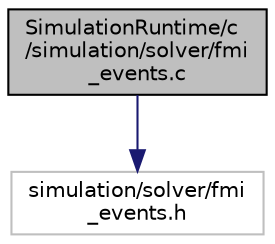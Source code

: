 digraph "SimulationRuntime/c/simulation/solver/fmi_events.c"
{
  edge [fontname="Helvetica",fontsize="10",labelfontname="Helvetica",labelfontsize="10"];
  node [fontname="Helvetica",fontsize="10",shape=record];
  Node0 [label="SimulationRuntime/c\l/simulation/solver/fmi\l_events.c",height=0.2,width=0.4,color="black", fillcolor="grey75", style="filled", fontcolor="black"];
  Node0 -> Node1 [color="midnightblue",fontsize="10",style="solid",fontname="Helvetica"];
  Node1 [label="simulation/solver/fmi\l_events.h",height=0.2,width=0.4,color="grey75", fillcolor="white", style="filled"];
}

